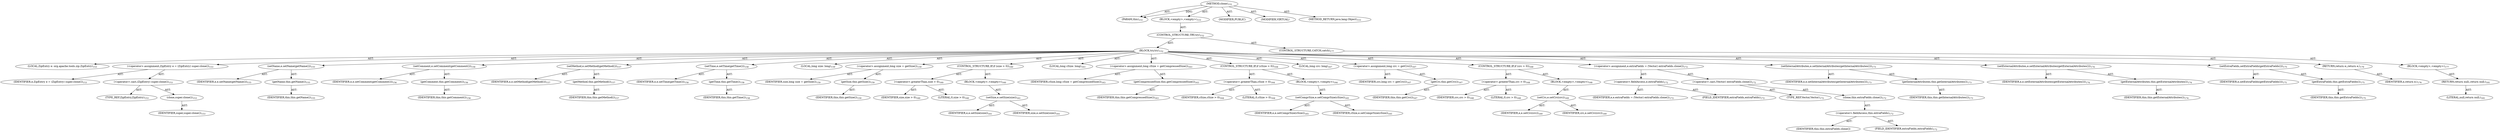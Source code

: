 digraph "clone" {  
"111669149700" [label = <(METHOD,clone)<SUB>151</SUB>> ]
"115964116992" [label = <(PARAM,this)<SUB>151</SUB>> ]
"25769803785" [label = <(BLOCK,&lt;empty&gt;,&lt;empty&gt;)<SUB>151</SUB>> ]
"47244640261" [label = <(CONTROL_STRUCTURE,TRY,try)<SUB>152</SUB>> ]
"25769803786" [label = <(BLOCK,try,try)<SUB>152</SUB>> ]
"94489280516" [label = <(LOCAL,ZipEntry e: org.apache.tools.zip.ZipEntry)<SUB>153</SUB>> ]
"30064771155" [label = <(&lt;operator&gt;.assignment,ZipEntry e = (ZipEntry) super.clone())<SUB>153</SUB>> ]
"68719476822" [label = <(IDENTIFIER,e,ZipEntry e = (ZipEntry) super.clone())<SUB>153</SUB>> ]
"30064771156" [label = <(&lt;operator&gt;.cast,(ZipEntry) super.clone())<SUB>153</SUB>> ]
"180388626436" [label = <(TYPE_REF,ZipEntry,ZipEntry)<SUB>153</SUB>> ]
"30064771157" [label = <(clone,super.clone())<SUB>153</SUB>> ]
"68719476823" [label = <(IDENTIFIER,super,super.clone())<SUB>153</SUB>> ]
"30064771158" [label = <(setName,e.setName(getName()))<SUB>155</SUB>> ]
"68719476824" [label = <(IDENTIFIER,e,e.setName(getName()))<SUB>155</SUB>> ]
"30064771159" [label = <(getName,this.getName())<SUB>155</SUB>> ]
"68719476736" [label = <(IDENTIFIER,this,this.getName())<SUB>155</SUB>> ]
"30064771160" [label = <(setComment,e.setComment(getComment()))<SUB>156</SUB>> ]
"68719476825" [label = <(IDENTIFIER,e,e.setComment(getComment()))<SUB>156</SUB>> ]
"30064771161" [label = <(getComment,this.getComment())<SUB>156</SUB>> ]
"68719476737" [label = <(IDENTIFIER,this,this.getComment())<SUB>156</SUB>> ]
"30064771162" [label = <(setMethod,e.setMethod(getMethod()))<SUB>157</SUB>> ]
"68719476826" [label = <(IDENTIFIER,e,e.setMethod(getMethod()))<SUB>157</SUB>> ]
"30064771163" [label = <(getMethod,this.getMethod())<SUB>157</SUB>> ]
"68719476738" [label = <(IDENTIFIER,this,this.getMethod())<SUB>157</SUB>> ]
"30064771164" [label = <(setTime,e.setTime(getTime()))<SUB>158</SUB>> ]
"68719476827" [label = <(IDENTIFIER,e,e.setTime(getTime()))<SUB>158</SUB>> ]
"30064771165" [label = <(getTime,this.getTime())<SUB>158</SUB>> ]
"68719476739" [label = <(IDENTIFIER,this,this.getTime())<SUB>158</SUB>> ]
"94489280517" [label = <(LOCAL,long size: long)<SUB>159</SUB>> ]
"30064771166" [label = <(&lt;operator&gt;.assignment,long size = getSize())<SUB>159</SUB>> ]
"68719476828" [label = <(IDENTIFIER,size,long size = getSize())<SUB>159</SUB>> ]
"30064771167" [label = <(getSize,this.getSize())<SUB>159</SUB>> ]
"68719476740" [label = <(IDENTIFIER,this,this.getSize())<SUB>159</SUB>> ]
"47244640262" [label = <(CONTROL_STRUCTURE,IF,if (size &gt; 0))<SUB>160</SUB>> ]
"30064771168" [label = <(&lt;operator&gt;.greaterThan,size &gt; 0)<SUB>160</SUB>> ]
"68719476829" [label = <(IDENTIFIER,size,size &gt; 0)<SUB>160</SUB>> ]
"90194313233" [label = <(LITERAL,0,size &gt; 0)<SUB>160</SUB>> ]
"25769803787" [label = <(BLOCK,&lt;empty&gt;,&lt;empty&gt;)<SUB>160</SUB>> ]
"30064771169" [label = <(setSize,e.setSize(size))<SUB>161</SUB>> ]
"68719476830" [label = <(IDENTIFIER,e,e.setSize(size))<SUB>161</SUB>> ]
"68719476831" [label = <(IDENTIFIER,size,e.setSize(size))<SUB>161</SUB>> ]
"94489280518" [label = <(LOCAL,long cSize: long)<SUB>163</SUB>> ]
"30064771170" [label = <(&lt;operator&gt;.assignment,long cSize = getCompressedSize())<SUB>163</SUB>> ]
"68719476832" [label = <(IDENTIFIER,cSize,long cSize = getCompressedSize())<SUB>163</SUB>> ]
"30064771171" [label = <(getCompressedSize,this.getCompressedSize())<SUB>163</SUB>> ]
"68719476741" [label = <(IDENTIFIER,this,this.getCompressedSize())<SUB>163</SUB>> ]
"47244640263" [label = <(CONTROL_STRUCTURE,IF,if (cSize &gt; 0))<SUB>164</SUB>> ]
"30064771172" [label = <(&lt;operator&gt;.greaterThan,cSize &gt; 0)<SUB>164</SUB>> ]
"68719476833" [label = <(IDENTIFIER,cSize,cSize &gt; 0)<SUB>164</SUB>> ]
"90194313234" [label = <(LITERAL,0,cSize &gt; 0)<SUB>164</SUB>> ]
"25769803788" [label = <(BLOCK,&lt;empty&gt;,&lt;empty&gt;)<SUB>164</SUB>> ]
"30064771173" [label = <(setComprSize,e.setComprSize(cSize))<SUB>165</SUB>> ]
"68719476834" [label = <(IDENTIFIER,e,e.setComprSize(cSize))<SUB>165</SUB>> ]
"68719476835" [label = <(IDENTIFIER,cSize,e.setComprSize(cSize))<SUB>165</SUB>> ]
"94489280519" [label = <(LOCAL,long crc: long)<SUB>167</SUB>> ]
"30064771174" [label = <(&lt;operator&gt;.assignment,long crc = getCrc())<SUB>167</SUB>> ]
"68719476836" [label = <(IDENTIFIER,crc,long crc = getCrc())<SUB>167</SUB>> ]
"30064771175" [label = <(getCrc,this.getCrc())<SUB>167</SUB>> ]
"68719476742" [label = <(IDENTIFIER,this,this.getCrc())<SUB>167</SUB>> ]
"47244640264" [label = <(CONTROL_STRUCTURE,IF,if (crc &gt; 0))<SUB>168</SUB>> ]
"30064771176" [label = <(&lt;operator&gt;.greaterThan,crc &gt; 0)<SUB>168</SUB>> ]
"68719476837" [label = <(IDENTIFIER,crc,crc &gt; 0)<SUB>168</SUB>> ]
"90194313235" [label = <(LITERAL,0,crc &gt; 0)<SUB>168</SUB>> ]
"25769803789" [label = <(BLOCK,&lt;empty&gt;,&lt;empty&gt;)<SUB>168</SUB>> ]
"30064771177" [label = <(setCrc,e.setCrc(crc))<SUB>169</SUB>> ]
"68719476838" [label = <(IDENTIFIER,e,e.setCrc(crc))<SUB>169</SUB>> ]
"68719476839" [label = <(IDENTIFIER,crc,e.setCrc(crc))<SUB>169</SUB>> ]
"30064771178" [label = <(&lt;operator&gt;.assignment,e.extraFields = (Vector) extraFields.clone())<SUB>172</SUB>> ]
"30064771179" [label = <(&lt;operator&gt;.fieldAccess,e.extraFields)<SUB>172</SUB>> ]
"68719476840" [label = <(IDENTIFIER,e,e.extraFields = (Vector) extraFields.clone())<SUB>172</SUB>> ]
"55834574871" [label = <(FIELD_IDENTIFIER,extraFields,extraFields)<SUB>172</SUB>> ]
"30064771180" [label = <(&lt;operator&gt;.cast,(Vector) extraFields.clone())<SUB>172</SUB>> ]
"180388626437" [label = <(TYPE_REF,Vector,Vector)<SUB>172</SUB>> ]
"30064771181" [label = <(clone,this.extraFields.clone())<SUB>172</SUB>> ]
"30064771182" [label = <(&lt;operator&gt;.fieldAccess,this.extraFields)<SUB>172</SUB>> ]
"68719476841" [label = <(IDENTIFIER,this,this.extraFields.clone())> ]
"55834574872" [label = <(FIELD_IDENTIFIER,extraFields,extraFields)<SUB>172</SUB>> ]
"30064771183" [label = <(setInternalAttributes,e.setInternalAttributes(getInternalAttributes()))<SUB>173</SUB>> ]
"68719476842" [label = <(IDENTIFIER,e,e.setInternalAttributes(getInternalAttributes()))<SUB>173</SUB>> ]
"30064771184" [label = <(getInternalAttributes,this.getInternalAttributes())<SUB>173</SUB>> ]
"68719476743" [label = <(IDENTIFIER,this,this.getInternalAttributes())<SUB>173</SUB>> ]
"30064771185" [label = <(setExternalAttributes,e.setExternalAttributes(getExternalAttributes()))<SUB>174</SUB>> ]
"68719476843" [label = <(IDENTIFIER,e,e.setExternalAttributes(getExternalAttributes()))<SUB>174</SUB>> ]
"30064771186" [label = <(getExternalAttributes,this.getExternalAttributes())<SUB>174</SUB>> ]
"68719476744" [label = <(IDENTIFIER,this,this.getExternalAttributes())<SUB>174</SUB>> ]
"30064771187" [label = <(setExtraFields,setExtraFields(getExtraFields()))<SUB>175</SUB>> ]
"68719476844" [label = <(IDENTIFIER,e,setExtraFields(getExtraFields()))<SUB>175</SUB>> ]
"30064771188" [label = <(getExtraFields,this.getExtraFields())<SUB>175</SUB>> ]
"68719476745" [label = <(IDENTIFIER,this,this.getExtraFields())<SUB>175</SUB>> ]
"146028888064" [label = <(RETURN,return e;,return e;)<SUB>176</SUB>> ]
"68719476845" [label = <(IDENTIFIER,e,return e;)<SUB>176</SUB>> ]
"47244640265" [label = <(CONTROL_STRUCTURE,CATCH,catch)<SUB>177</SUB>> ]
"25769803790" [label = <(BLOCK,&lt;empty&gt;,&lt;empty&gt;)<SUB>177</SUB>> ]
"146028888065" [label = <(RETURN,return null;,return null;)<SUB>181</SUB>> ]
"90194313236" [label = <(LITERAL,null,return null;)<SUB>181</SUB>> ]
"133143986193" [label = <(MODIFIER,PUBLIC)> ]
"133143986194" [label = <(MODIFIER,VIRTUAL)> ]
"128849018884" [label = <(METHOD_RETURN,java.lang.Object)<SUB>151</SUB>> ]
  "111669149700" -> "115964116992"  [ label = "AST: "] 
  "111669149700" -> "25769803785"  [ label = "AST: "] 
  "111669149700" -> "133143986193"  [ label = "AST: "] 
  "111669149700" -> "133143986194"  [ label = "AST: "] 
  "111669149700" -> "128849018884"  [ label = "AST: "] 
  "25769803785" -> "47244640261"  [ label = "AST: "] 
  "47244640261" -> "25769803786"  [ label = "AST: "] 
  "47244640261" -> "47244640265"  [ label = "AST: "] 
  "25769803786" -> "94489280516"  [ label = "AST: "] 
  "25769803786" -> "30064771155"  [ label = "AST: "] 
  "25769803786" -> "30064771158"  [ label = "AST: "] 
  "25769803786" -> "30064771160"  [ label = "AST: "] 
  "25769803786" -> "30064771162"  [ label = "AST: "] 
  "25769803786" -> "30064771164"  [ label = "AST: "] 
  "25769803786" -> "94489280517"  [ label = "AST: "] 
  "25769803786" -> "30064771166"  [ label = "AST: "] 
  "25769803786" -> "47244640262"  [ label = "AST: "] 
  "25769803786" -> "94489280518"  [ label = "AST: "] 
  "25769803786" -> "30064771170"  [ label = "AST: "] 
  "25769803786" -> "47244640263"  [ label = "AST: "] 
  "25769803786" -> "94489280519"  [ label = "AST: "] 
  "25769803786" -> "30064771174"  [ label = "AST: "] 
  "25769803786" -> "47244640264"  [ label = "AST: "] 
  "25769803786" -> "30064771178"  [ label = "AST: "] 
  "25769803786" -> "30064771183"  [ label = "AST: "] 
  "25769803786" -> "30064771185"  [ label = "AST: "] 
  "25769803786" -> "30064771187"  [ label = "AST: "] 
  "25769803786" -> "146028888064"  [ label = "AST: "] 
  "30064771155" -> "68719476822"  [ label = "AST: "] 
  "30064771155" -> "30064771156"  [ label = "AST: "] 
  "30064771156" -> "180388626436"  [ label = "AST: "] 
  "30064771156" -> "30064771157"  [ label = "AST: "] 
  "30064771157" -> "68719476823"  [ label = "AST: "] 
  "30064771158" -> "68719476824"  [ label = "AST: "] 
  "30064771158" -> "30064771159"  [ label = "AST: "] 
  "30064771159" -> "68719476736"  [ label = "AST: "] 
  "30064771160" -> "68719476825"  [ label = "AST: "] 
  "30064771160" -> "30064771161"  [ label = "AST: "] 
  "30064771161" -> "68719476737"  [ label = "AST: "] 
  "30064771162" -> "68719476826"  [ label = "AST: "] 
  "30064771162" -> "30064771163"  [ label = "AST: "] 
  "30064771163" -> "68719476738"  [ label = "AST: "] 
  "30064771164" -> "68719476827"  [ label = "AST: "] 
  "30064771164" -> "30064771165"  [ label = "AST: "] 
  "30064771165" -> "68719476739"  [ label = "AST: "] 
  "30064771166" -> "68719476828"  [ label = "AST: "] 
  "30064771166" -> "30064771167"  [ label = "AST: "] 
  "30064771167" -> "68719476740"  [ label = "AST: "] 
  "47244640262" -> "30064771168"  [ label = "AST: "] 
  "47244640262" -> "25769803787"  [ label = "AST: "] 
  "30064771168" -> "68719476829"  [ label = "AST: "] 
  "30064771168" -> "90194313233"  [ label = "AST: "] 
  "25769803787" -> "30064771169"  [ label = "AST: "] 
  "30064771169" -> "68719476830"  [ label = "AST: "] 
  "30064771169" -> "68719476831"  [ label = "AST: "] 
  "30064771170" -> "68719476832"  [ label = "AST: "] 
  "30064771170" -> "30064771171"  [ label = "AST: "] 
  "30064771171" -> "68719476741"  [ label = "AST: "] 
  "47244640263" -> "30064771172"  [ label = "AST: "] 
  "47244640263" -> "25769803788"  [ label = "AST: "] 
  "30064771172" -> "68719476833"  [ label = "AST: "] 
  "30064771172" -> "90194313234"  [ label = "AST: "] 
  "25769803788" -> "30064771173"  [ label = "AST: "] 
  "30064771173" -> "68719476834"  [ label = "AST: "] 
  "30064771173" -> "68719476835"  [ label = "AST: "] 
  "30064771174" -> "68719476836"  [ label = "AST: "] 
  "30064771174" -> "30064771175"  [ label = "AST: "] 
  "30064771175" -> "68719476742"  [ label = "AST: "] 
  "47244640264" -> "30064771176"  [ label = "AST: "] 
  "47244640264" -> "25769803789"  [ label = "AST: "] 
  "30064771176" -> "68719476837"  [ label = "AST: "] 
  "30064771176" -> "90194313235"  [ label = "AST: "] 
  "25769803789" -> "30064771177"  [ label = "AST: "] 
  "30064771177" -> "68719476838"  [ label = "AST: "] 
  "30064771177" -> "68719476839"  [ label = "AST: "] 
  "30064771178" -> "30064771179"  [ label = "AST: "] 
  "30064771178" -> "30064771180"  [ label = "AST: "] 
  "30064771179" -> "68719476840"  [ label = "AST: "] 
  "30064771179" -> "55834574871"  [ label = "AST: "] 
  "30064771180" -> "180388626437"  [ label = "AST: "] 
  "30064771180" -> "30064771181"  [ label = "AST: "] 
  "30064771181" -> "30064771182"  [ label = "AST: "] 
  "30064771182" -> "68719476841"  [ label = "AST: "] 
  "30064771182" -> "55834574872"  [ label = "AST: "] 
  "30064771183" -> "68719476842"  [ label = "AST: "] 
  "30064771183" -> "30064771184"  [ label = "AST: "] 
  "30064771184" -> "68719476743"  [ label = "AST: "] 
  "30064771185" -> "68719476843"  [ label = "AST: "] 
  "30064771185" -> "30064771186"  [ label = "AST: "] 
  "30064771186" -> "68719476744"  [ label = "AST: "] 
  "30064771187" -> "68719476844"  [ label = "AST: "] 
  "30064771187" -> "30064771188"  [ label = "AST: "] 
  "30064771188" -> "68719476745"  [ label = "AST: "] 
  "146028888064" -> "68719476845"  [ label = "AST: "] 
  "47244640265" -> "25769803790"  [ label = "AST: "] 
  "25769803790" -> "146028888065"  [ label = "AST: "] 
  "146028888065" -> "90194313236"  [ label = "AST: "] 
  "111669149700" -> "115964116992"  [ label = "DDG: "] 
}
